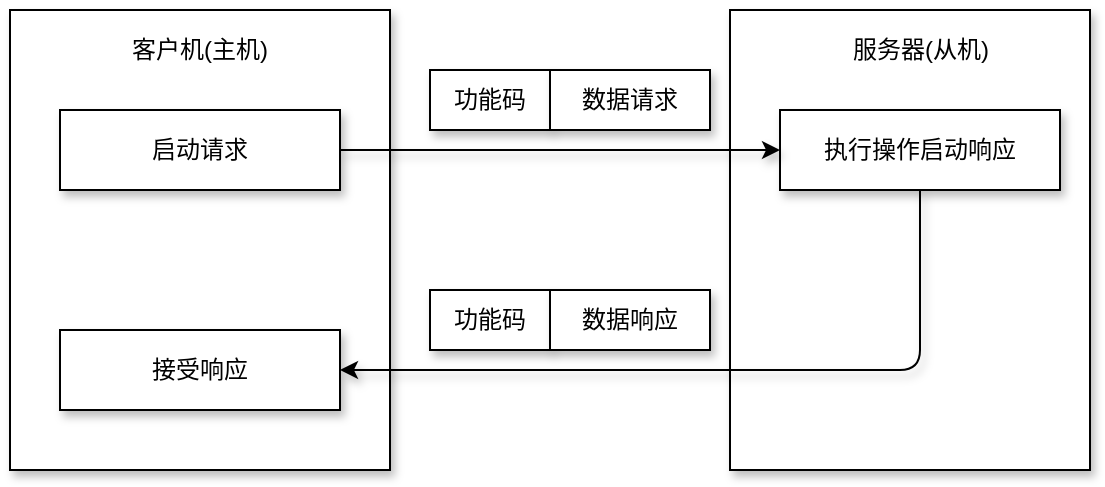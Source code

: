 <mxfile version="13.0.3" type="device"><diagram id="gr5L0x1L5u4gohF12vaQ" name="第 1 页"><mxGraphModel dx="1086" dy="966" grid="1" gridSize="10" guides="1" tooltips="1" connect="1" arrows="1" fold="1" page="1" pageScale="1" pageWidth="827" pageHeight="1169" math="0" shadow="0"><root><mxCell id="0"/><mxCell id="1" parent="0"/><mxCell id="vrtfcYn_Hnr2B0yzGLP5-7" value="" style="rounded=0;whiteSpace=wrap;html=1;shadow=1;" parent="1" vertex="1"><mxGeometry x="140" y="280" width="190" height="230" as="geometry"/></mxCell><mxCell id="vrtfcYn_Hnr2B0yzGLP5-1" value="启动请求" style="rounded=0;whiteSpace=wrap;html=1;shadow=1;" parent="1" vertex="1"><mxGeometry x="165" y="330" width="140" height="40" as="geometry"/></mxCell><mxCell id="vrtfcYn_Hnr2B0yzGLP5-2" value="接受响应" style="rounded=0;whiteSpace=wrap;html=1;shadow=1;" parent="1" vertex="1"><mxGeometry x="165" y="440" width="140" height="40" as="geometry"/></mxCell><mxCell id="vrtfcYn_Hnr2B0yzGLP5-3" value="功能码" style="rounded=0;whiteSpace=wrap;html=1;shadow=1;" parent="1" vertex="1"><mxGeometry x="350" y="310" width="60" height="30" as="geometry"/></mxCell><mxCell id="vrtfcYn_Hnr2B0yzGLP5-4" value="数据请求" style="rounded=0;whiteSpace=wrap;html=1;shadow=1;" parent="1" vertex="1"><mxGeometry x="410" y="310" width="80" height="30" as="geometry"/></mxCell><mxCell id="vrtfcYn_Hnr2B0yzGLP5-8" value="" style="rounded=0;whiteSpace=wrap;html=1;shadow=1;" parent="1" vertex="1"><mxGeometry x="500" y="280" width="180" height="230" as="geometry"/></mxCell><mxCell id="vrtfcYn_Hnr2B0yzGLP5-9" value="执行操作启动响应" style="rounded=0;whiteSpace=wrap;html=1;shadow=1;" parent="1" vertex="1"><mxGeometry x="525" y="330" width="140" height="40" as="geometry"/></mxCell><mxCell id="vrtfcYn_Hnr2B0yzGLP5-6" value="" style="endArrow=classic;html=1;exitX=1;exitY=0.5;exitDx=0;exitDy=0;entryX=0;entryY=0.5;entryDx=0;entryDy=0;shadow=1;" parent="1" source="vrtfcYn_Hnr2B0yzGLP5-1" target="vrtfcYn_Hnr2B0yzGLP5-9" edge="1"><mxGeometry width="50" height="50" relative="1" as="geometry"><mxPoint x="320" y="349.5" as="sourcePoint"/><mxPoint x="510" y="350" as="targetPoint"/></mxGeometry></mxCell><mxCell id="vrtfcYn_Hnr2B0yzGLP5-11" value="" style="endArrow=classic;html=1;entryX=1;entryY=0.5;entryDx=0;entryDy=0;exitX=0.5;exitY=1;exitDx=0;exitDy=0;shadow=1;" parent="1" source="vrtfcYn_Hnr2B0yzGLP5-9" target="vrtfcYn_Hnr2B0yzGLP5-2" edge="1"><mxGeometry width="50" height="50" relative="1" as="geometry"><mxPoint x="140" y="580" as="sourcePoint"/><mxPoint x="190" y="530" as="targetPoint"/><Array as="points"><mxPoint x="595" y="460"/></Array></mxGeometry></mxCell><mxCell id="vrtfcYn_Hnr2B0yzGLP5-13" value="功能码" style="rounded=0;whiteSpace=wrap;html=1;shadow=1;" parent="1" vertex="1"><mxGeometry x="350" y="420" width="60" height="30" as="geometry"/></mxCell><mxCell id="vrtfcYn_Hnr2B0yzGLP5-14" value="数据响应" style="rounded=0;whiteSpace=wrap;html=1;shadow=1;" parent="1" vertex="1"><mxGeometry x="410" y="420" width="80" height="30" as="geometry"/></mxCell><mxCell id="vrtfcYn_Hnr2B0yzGLP5-15" value="客户机(主机)" style="text;html=1;strokeColor=none;fillColor=none;align=center;verticalAlign=middle;whiteSpace=wrap;rounded=0;shadow=1;" parent="1" vertex="1"><mxGeometry x="195" y="290" width="80" height="20" as="geometry"/></mxCell><mxCell id="vrtfcYn_Hnr2B0yzGLP5-17" value="服务器(从机)" style="text;html=1;strokeColor=none;fillColor=none;align=center;verticalAlign=middle;whiteSpace=wrap;rounded=0;shadow=1;" parent="1" vertex="1"><mxGeometry x="552.5" y="290" width="85" height="20" as="geometry"/></mxCell></root></mxGraphModel></diagram></mxfile>